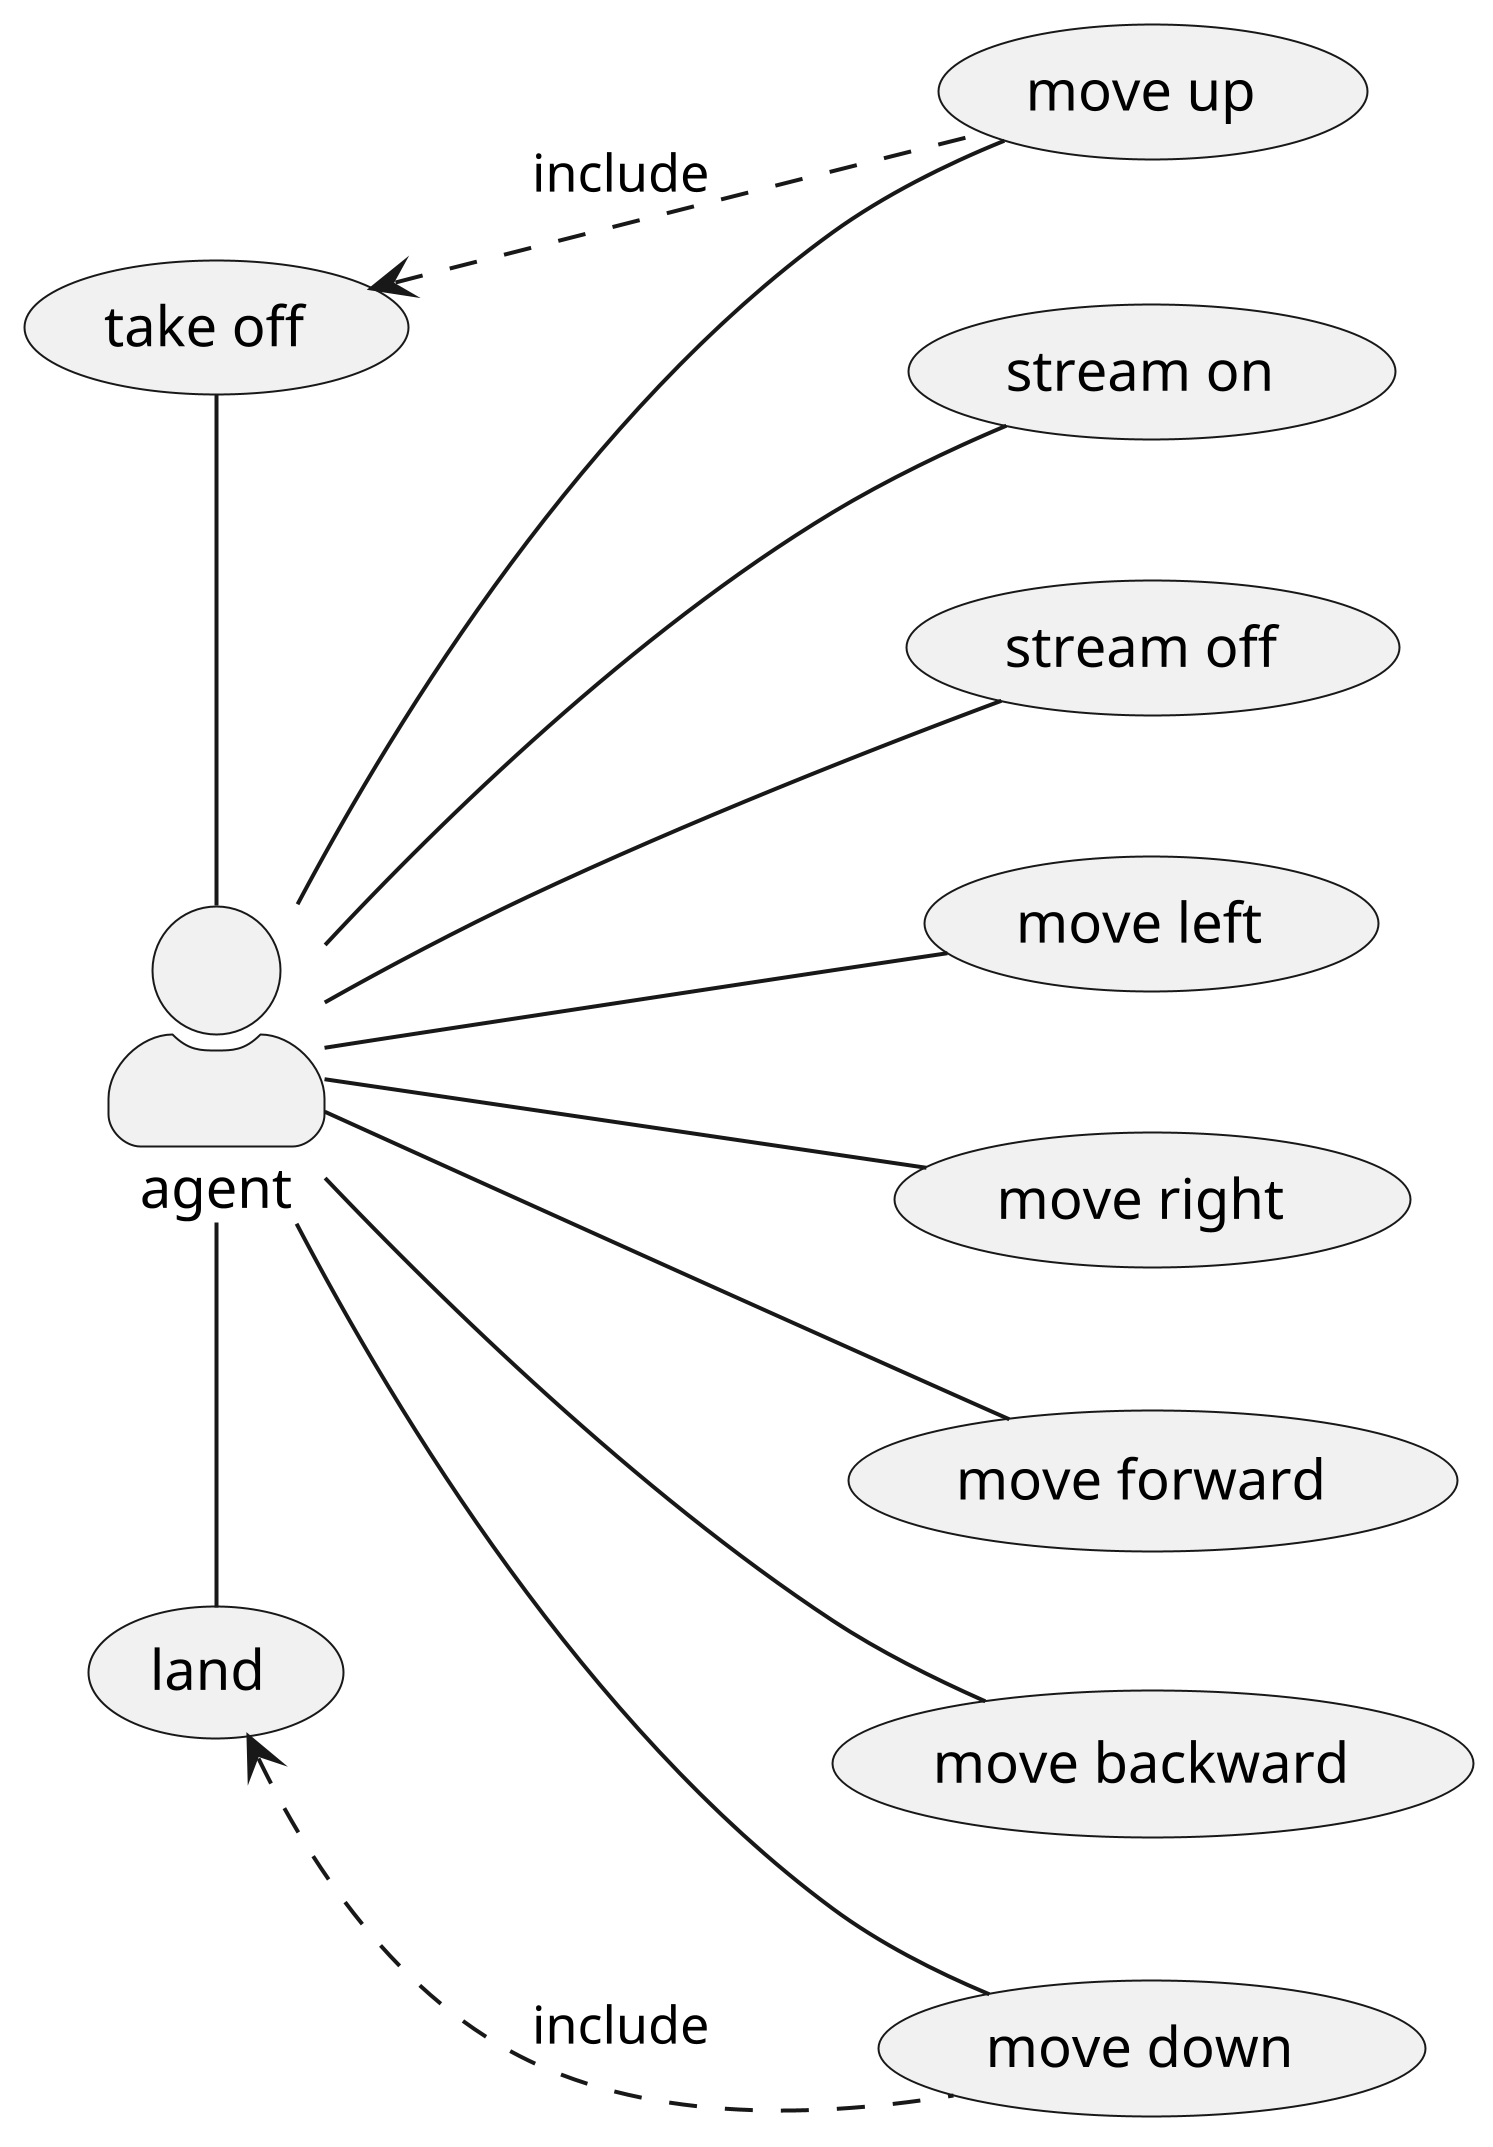 @startuml usecase
scale  5
left to right direction
skinparam PackageStyle rect
skinparam actorStyle awesome

actor agent as a
usecase (take off) as u1
usecase (land) as u2
usecase (move up) as u3
usecase (move down) as u4
usecase (move left) as u5
usecase (move right) as u6
usecase (move forward) as u7
usecase (move backward) as u8
usecase (stream on) as u9 
usecase (stream off) as u10

a -left- u1
a -right- u2
a -- u3
a -- u4
a -- u5
a -- u6
a -- u7
a -- u8
a -- u9 
a -- u10

u2 <.. u4 :include 
u1 <.. u3 :include 

@enduml